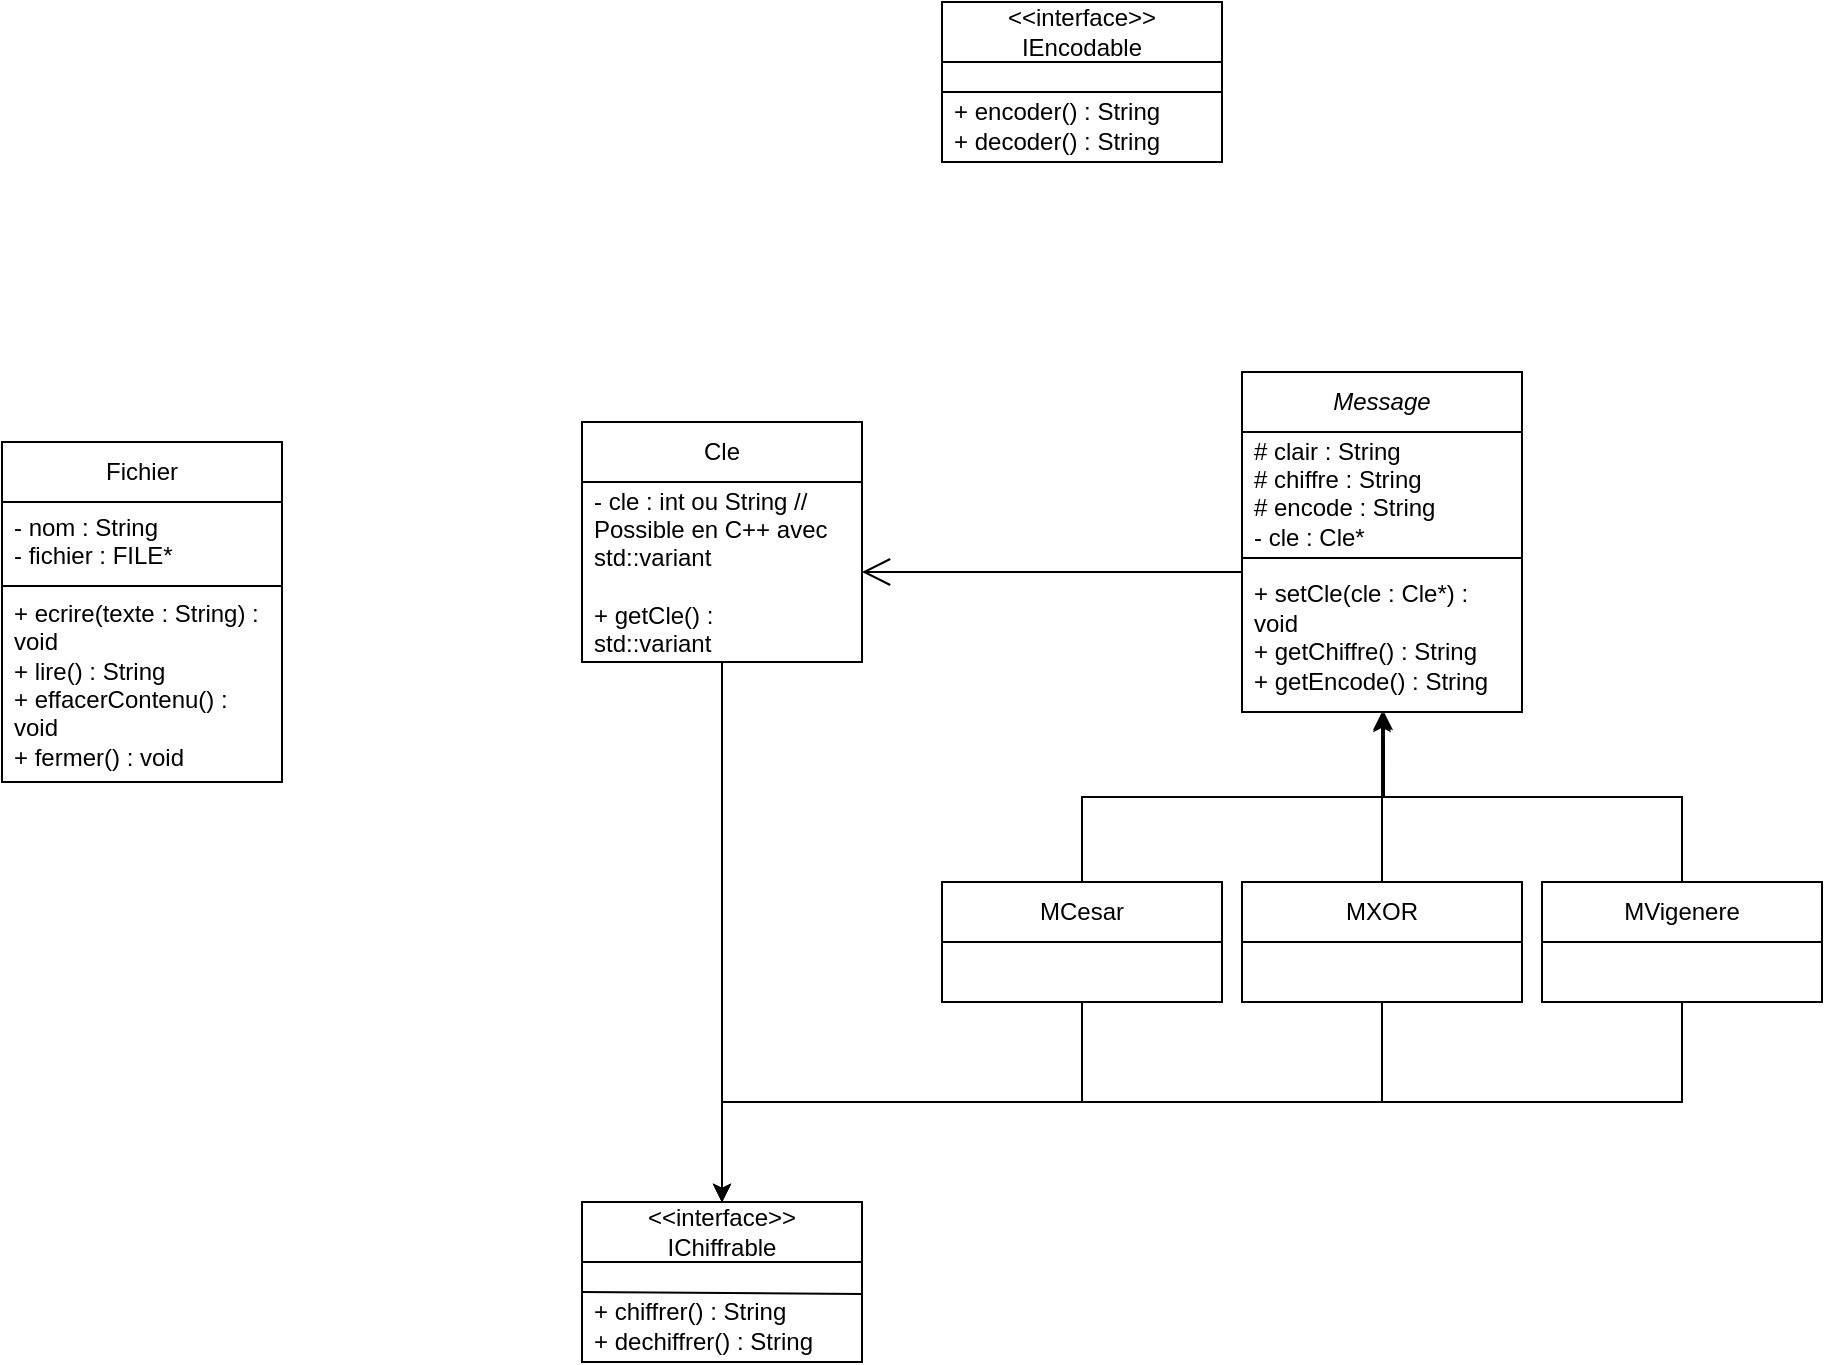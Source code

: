 <mxfile version="26.1.3">
  <diagram name="Page-1" id="uuAKBDWtx0nbvXclEw1l">
    <mxGraphModel dx="2524" dy="910" grid="1" gridSize="10" guides="1" tooltips="1" connect="1" arrows="1" fold="1" page="1" pageScale="1" pageWidth="850" pageHeight="1100" math="0" shadow="0">
      <root>
        <mxCell id="0" />
        <mxCell id="1" parent="0" />
        <mxCell id="7qtRjKIU-RaxOu4gR9cX-1" value="&lt;i&gt;Message&lt;/i&gt;" style="swimlane;fontStyle=0;childLayout=stackLayout;horizontal=1;startSize=30;horizontalStack=0;resizeParent=1;resizeParentMax=0;resizeLast=0;collapsible=1;marginBottom=0;whiteSpace=wrap;html=1;" vertex="1" parent="1">
          <mxGeometry x="400" y="245" width="140" height="170" as="geometry" />
        </mxCell>
        <mxCell id="7qtRjKIU-RaxOu4gR9cX-2" value="&lt;div&gt;# clair : String&lt;/div&gt;&lt;div&gt;# chiffre : String&lt;/div&gt;&lt;div&gt;# encode : String&lt;/div&gt;&lt;div&gt;- cle : Cle*&lt;/div&gt;&lt;div&gt;&lt;br&gt;&lt;/div&gt;&lt;div&gt;+ setCle(cle : Cle*) : void&lt;/div&gt;&lt;div&gt;+ getChiffre() : String&lt;/div&gt;&lt;div&gt;+ getEncode() : String&lt;/div&gt;&lt;div&gt;&lt;br&gt;&lt;/div&gt;" style="text;strokeColor=none;fillColor=none;align=left;verticalAlign=middle;spacingLeft=4;spacingRight=4;overflow=hidden;points=[[0,0.5],[1,0.5]];portConstraint=eastwest;rotatable=0;whiteSpace=wrap;html=1;" vertex="1" parent="7qtRjKIU-RaxOu4gR9cX-1">
          <mxGeometry y="30" width="140" height="140" as="geometry" />
        </mxCell>
        <mxCell id="7qtRjKIU-RaxOu4gR9cX-28" value="" style="endArrow=none;html=1;rounded=0;entryX=1;entryY=0.45;entryDx=0;entryDy=0;entryPerimeter=0;exitX=0;exitY=0.45;exitDx=0;exitDy=0;exitPerimeter=0;" edge="1" parent="7qtRjKIU-RaxOu4gR9cX-1" source="7qtRjKIU-RaxOu4gR9cX-2" target="7qtRjKIU-RaxOu4gR9cX-2">
          <mxGeometry width="50" height="50" relative="1" as="geometry">
            <mxPoint x="-130" y="210" as="sourcePoint" />
            <mxPoint x="-80" y="160" as="targetPoint" />
          </mxGeometry>
        </mxCell>
        <mxCell id="7qtRjKIU-RaxOu4gR9cX-5" value="&lt;div&gt;&amp;lt;&amp;lt;interface&amp;gt;&amp;gt;&lt;/div&gt;&lt;div&gt;IChiffrable&lt;/div&gt;" style="swimlane;fontStyle=0;childLayout=stackLayout;horizontal=1;startSize=30;horizontalStack=0;resizeParent=1;resizeParentMax=0;resizeLast=0;collapsible=1;marginBottom=0;whiteSpace=wrap;html=1;" vertex="1" parent="1">
          <mxGeometry x="70" y="660" width="140" height="80" as="geometry" />
        </mxCell>
        <mxCell id="7qtRjKIU-RaxOu4gR9cX-6" value="&lt;div&gt;&lt;br&gt;&lt;/div&gt;&lt;div&gt;+ chiffrer() : String&lt;/div&gt;&lt;div&gt;+ dechiffrer() : String&lt;/div&gt;" style="text;strokeColor=none;fillColor=none;align=left;verticalAlign=middle;spacingLeft=4;spacingRight=4;overflow=hidden;points=[[0,0.5],[1,0.5]];portConstraint=eastwest;rotatable=0;whiteSpace=wrap;html=1;" vertex="1" parent="7qtRjKIU-RaxOu4gR9cX-5">
          <mxGeometry y="30" width="140" height="50" as="geometry" />
        </mxCell>
        <mxCell id="7qtRjKIU-RaxOu4gR9cX-17" value="" style="endArrow=none;html=1;rounded=0;entryX=1;entryY=0.32;entryDx=0;entryDy=0;entryPerimeter=0;exitX=0;exitY=0.3;exitDx=0;exitDy=0;exitPerimeter=0;" edge="1" parent="7qtRjKIU-RaxOu4gR9cX-5" source="7qtRjKIU-RaxOu4gR9cX-6" target="7qtRjKIU-RaxOu4gR9cX-6">
          <mxGeometry width="50" height="50" relative="1" as="geometry">
            <mxPoint x="-140" y="90" as="sourcePoint" />
            <mxPoint x="-90" y="40" as="targetPoint" />
          </mxGeometry>
        </mxCell>
        <mxCell id="7qtRjKIU-RaxOu4gR9cX-9" value="&lt;div&gt;&amp;lt;&amp;lt;interface&amp;gt;&amp;gt;&lt;/div&gt;&lt;div&gt;IEncodable&lt;/div&gt;" style="swimlane;fontStyle=0;childLayout=stackLayout;horizontal=1;startSize=30;horizontalStack=0;resizeParent=1;resizeParentMax=0;resizeLast=0;collapsible=1;marginBottom=0;whiteSpace=wrap;html=1;" vertex="1" parent="1">
          <mxGeometry x="250" y="60" width="140" height="80" as="geometry" />
        </mxCell>
        <mxCell id="7qtRjKIU-RaxOu4gR9cX-10" value="&lt;div&gt;&lt;br&gt;&lt;/div&gt;&lt;div&gt;+ encoder() : String&lt;/div&gt;&lt;div&gt;+ decoder() : String&lt;/div&gt;" style="text;strokeColor=none;fillColor=none;align=left;verticalAlign=middle;spacingLeft=4;spacingRight=4;overflow=hidden;points=[[0,0.5],[1,0.5]];portConstraint=eastwest;rotatable=0;whiteSpace=wrap;html=1;" vertex="1" parent="7qtRjKIU-RaxOu4gR9cX-9">
          <mxGeometry y="30" width="140" height="50" as="geometry" />
        </mxCell>
        <mxCell id="7qtRjKIU-RaxOu4gR9cX-18" value="" style="endArrow=none;html=1;rounded=0;entryX=1;entryY=0.3;entryDx=0;entryDy=0;entryPerimeter=0;exitX=0;exitY=0.3;exitDx=0;exitDy=0;exitPerimeter=0;" edge="1" parent="7qtRjKIU-RaxOu4gR9cX-9" source="7qtRjKIU-RaxOu4gR9cX-10" target="7qtRjKIU-RaxOu4gR9cX-10">
          <mxGeometry width="50" height="50" relative="1" as="geometry">
            <mxPoint x="-100" y="190" as="sourcePoint" />
            <mxPoint x="-50" y="140" as="targetPoint" />
          </mxGeometry>
        </mxCell>
        <mxCell id="7qtRjKIU-RaxOu4gR9cX-44" style="edgeStyle=orthogonalEdgeStyle;rounded=0;orthogonalLoop=1;jettySize=auto;html=1;exitX=0.5;exitY=1;exitDx=0;exitDy=0;entryX=0.5;entryY=0;entryDx=0;entryDy=0;" edge="1" parent="1" source="7qtRjKIU-RaxOu4gR9cX-13" target="7qtRjKIU-RaxOu4gR9cX-5">
          <mxGeometry relative="1" as="geometry" />
        </mxCell>
        <mxCell id="7qtRjKIU-RaxOu4gR9cX-13" value="Cle" style="swimlane;fontStyle=0;childLayout=stackLayout;horizontal=1;startSize=30;horizontalStack=0;resizeParent=1;resizeParentMax=0;resizeLast=0;collapsible=1;marginBottom=0;whiteSpace=wrap;html=1;" vertex="1" parent="1">
          <mxGeometry x="70" y="270" width="140" height="120" as="geometry" />
        </mxCell>
        <mxCell id="7qtRjKIU-RaxOu4gR9cX-14" value="&lt;div&gt;- cle : int ou String // Possible en C++ avec std::variant&lt;/div&gt;&lt;div&gt;&lt;br&gt;&lt;/div&gt;&lt;div&gt;+ getCle() : &lt;br&gt;&lt;/div&gt;std::variant" style="text;strokeColor=none;fillColor=none;align=left;verticalAlign=middle;spacingLeft=4;spacingRight=4;overflow=hidden;points=[[0,0.5],[1,0.5]];portConstraint=eastwest;rotatable=0;whiteSpace=wrap;html=1;" vertex="1" parent="7qtRjKIU-RaxOu4gR9cX-13">
          <mxGeometry y="30" width="140" height="90" as="geometry" />
        </mxCell>
        <mxCell id="7qtRjKIU-RaxOu4gR9cX-19" value="" style="endArrow=open;endFill=1;endSize=12;html=1;rounded=0;exitX=0;exitY=0.5;exitDx=0;exitDy=0;entryX=1;entryY=0.5;entryDx=0;entryDy=0;" edge="1" parent="1" source="7qtRjKIU-RaxOu4gR9cX-2" target="7qtRjKIU-RaxOu4gR9cX-14">
          <mxGeometry width="160" relative="1" as="geometry">
            <mxPoint x="340" y="470" as="sourcePoint" />
            <mxPoint x="500" y="470" as="targetPoint" />
          </mxGeometry>
        </mxCell>
        <mxCell id="7qtRjKIU-RaxOu4gR9cX-20" value="Fichier" style="swimlane;fontStyle=0;childLayout=stackLayout;horizontal=1;startSize=30;horizontalStack=0;resizeParent=1;resizeParentMax=0;resizeLast=0;collapsible=1;marginBottom=0;whiteSpace=wrap;html=1;" vertex="1" parent="1">
          <mxGeometry x="-220" y="280" width="140" height="170" as="geometry" />
        </mxCell>
        <mxCell id="7qtRjKIU-RaxOu4gR9cX-21" value="&lt;div&gt;- nom : String&lt;/div&gt;&lt;div&gt;- fichier : FILE*&lt;/div&gt;&lt;div&gt;&lt;br&gt;&lt;/div&gt;&lt;div&gt;+ ecrire(texte : String) : void&lt;/div&gt;&lt;div&gt;+ lire() : String&lt;/div&gt;&lt;div&gt;+ effacerContenu() : void&lt;/div&gt;&lt;div&gt;+ fermer() : void&lt;/div&gt;" style="text;strokeColor=none;fillColor=none;align=left;verticalAlign=middle;spacingLeft=4;spacingRight=4;overflow=hidden;points=[[0,0.5],[1,0.5]];portConstraint=eastwest;rotatable=0;whiteSpace=wrap;html=1;" vertex="1" parent="7qtRjKIU-RaxOu4gR9cX-20">
          <mxGeometry y="30" width="140" height="140" as="geometry" />
        </mxCell>
        <mxCell id="7qtRjKIU-RaxOu4gR9cX-27" value="" style="endArrow=none;html=1;rounded=0;entryX=1;entryY=0.3;entryDx=0;entryDy=0;entryPerimeter=0;exitX=0;exitY=0.3;exitDx=0;exitDy=0;exitPerimeter=0;" edge="1" parent="7qtRjKIU-RaxOu4gR9cX-20" source="7qtRjKIU-RaxOu4gR9cX-21" target="7qtRjKIU-RaxOu4gR9cX-21">
          <mxGeometry width="50" height="50" relative="1" as="geometry">
            <mxPoint x="-70" y="130" as="sourcePoint" />
            <mxPoint x="-20" y="80" as="targetPoint" />
          </mxGeometry>
        </mxCell>
        <mxCell id="7qtRjKIU-RaxOu4gR9cX-46" style="edgeStyle=orthogonalEdgeStyle;rounded=0;orthogonalLoop=1;jettySize=auto;html=1;exitX=0.5;exitY=1;exitDx=0;exitDy=0;entryX=0.5;entryY=0;entryDx=0;entryDy=0;" edge="1" parent="1" source="7qtRjKIU-RaxOu4gR9cX-33" target="7qtRjKIU-RaxOu4gR9cX-5">
          <mxGeometry relative="1" as="geometry" />
        </mxCell>
        <mxCell id="7qtRjKIU-RaxOu4gR9cX-33" value="MXOR" style="swimlane;fontStyle=0;childLayout=stackLayout;horizontal=1;startSize=30;horizontalStack=0;resizeParent=1;resizeParentMax=0;resizeLast=0;collapsible=1;marginBottom=0;whiteSpace=wrap;html=1;" vertex="1" parent="1">
          <mxGeometry x="400" y="500" width="140" height="60" as="geometry" />
        </mxCell>
        <mxCell id="7qtRjKIU-RaxOu4gR9cX-34" value="&lt;div&gt;&lt;br&gt;&lt;/div&gt;" style="text;strokeColor=none;fillColor=none;align=left;verticalAlign=middle;spacingLeft=4;spacingRight=4;overflow=hidden;points=[[0,0.5],[1,0.5]];portConstraint=eastwest;rotatable=0;whiteSpace=wrap;html=1;" vertex="1" parent="7qtRjKIU-RaxOu4gR9cX-33">
          <mxGeometry y="30" width="140" height="30" as="geometry" />
        </mxCell>
        <mxCell id="7qtRjKIU-RaxOu4gR9cX-47" style="edgeStyle=orthogonalEdgeStyle;rounded=0;orthogonalLoop=1;jettySize=auto;html=1;exitX=0.5;exitY=1;exitDx=0;exitDy=0;entryX=0.5;entryY=0;entryDx=0;entryDy=0;" edge="1" parent="1" source="7qtRjKIU-RaxOu4gR9cX-35" target="7qtRjKIU-RaxOu4gR9cX-5">
          <mxGeometry relative="1" as="geometry" />
        </mxCell>
        <mxCell id="7qtRjKIU-RaxOu4gR9cX-35" value="MVigenere" style="swimlane;fontStyle=0;childLayout=stackLayout;horizontal=1;startSize=30;horizontalStack=0;resizeParent=1;resizeParentMax=0;resizeLast=0;collapsible=1;marginBottom=0;whiteSpace=wrap;html=1;" vertex="1" parent="1">
          <mxGeometry x="550" y="500" width="140" height="60" as="geometry" />
        </mxCell>
        <mxCell id="7qtRjKIU-RaxOu4gR9cX-36" value="&lt;div&gt;&lt;br&gt;&lt;/div&gt;" style="text;strokeColor=none;fillColor=none;align=left;verticalAlign=middle;spacingLeft=4;spacingRight=4;overflow=hidden;points=[[0,0.5],[1,0.5]];portConstraint=eastwest;rotatable=0;whiteSpace=wrap;html=1;" vertex="1" parent="7qtRjKIU-RaxOu4gR9cX-35">
          <mxGeometry y="30" width="140" height="30" as="geometry" />
        </mxCell>
        <mxCell id="7qtRjKIU-RaxOu4gR9cX-40" style="edgeStyle=orthogonalEdgeStyle;rounded=0;orthogonalLoop=1;jettySize=auto;html=1;exitX=0.5;exitY=0;exitDx=0;exitDy=0;entryX=0.5;entryY=1;entryDx=0;entryDy=0;" edge="1" parent="1" source="7qtRjKIU-RaxOu4gR9cX-37" target="7qtRjKIU-RaxOu4gR9cX-1">
          <mxGeometry relative="1" as="geometry" />
        </mxCell>
        <mxCell id="7qtRjKIU-RaxOu4gR9cX-45" style="edgeStyle=orthogonalEdgeStyle;rounded=0;orthogonalLoop=1;jettySize=auto;html=1;exitX=0.5;exitY=1;exitDx=0;exitDy=0;entryX=0.5;entryY=0;entryDx=0;entryDy=0;" edge="1" parent="1" source="7qtRjKIU-RaxOu4gR9cX-37" target="7qtRjKIU-RaxOu4gR9cX-5">
          <mxGeometry relative="1" as="geometry" />
        </mxCell>
        <mxCell id="7qtRjKIU-RaxOu4gR9cX-37" value="MCesar" style="swimlane;fontStyle=0;childLayout=stackLayout;horizontal=1;startSize=30;horizontalStack=0;resizeParent=1;resizeParentMax=0;resizeLast=0;collapsible=1;marginBottom=0;whiteSpace=wrap;html=1;" vertex="1" parent="1">
          <mxGeometry x="250" y="500" width="140" height="60" as="geometry" />
        </mxCell>
        <mxCell id="7qtRjKIU-RaxOu4gR9cX-38" value="&lt;div&gt;&lt;br&gt;&lt;/div&gt;" style="text;strokeColor=none;fillColor=none;align=left;verticalAlign=middle;spacingLeft=4;spacingRight=4;overflow=hidden;points=[[0,0.5],[1,0.5]];portConstraint=eastwest;rotatable=0;whiteSpace=wrap;html=1;" vertex="1" parent="7qtRjKIU-RaxOu4gR9cX-37">
          <mxGeometry y="30" width="140" height="30" as="geometry" />
        </mxCell>
        <mxCell id="7qtRjKIU-RaxOu4gR9cX-41" style="edgeStyle=orthogonalEdgeStyle;rounded=0;orthogonalLoop=1;jettySize=auto;html=1;entryX=0.5;entryY=1.007;entryDx=0;entryDy=0;entryPerimeter=0;" edge="1" parent="1" source="7qtRjKIU-RaxOu4gR9cX-33" target="7qtRjKIU-RaxOu4gR9cX-2">
          <mxGeometry relative="1" as="geometry" />
        </mxCell>
        <mxCell id="7qtRjKIU-RaxOu4gR9cX-42" style="edgeStyle=orthogonalEdgeStyle;rounded=0;orthogonalLoop=1;jettySize=auto;html=1;exitX=0.5;exitY=0;exitDx=0;exitDy=0;entryX=0.507;entryY=1;entryDx=0;entryDy=0;entryPerimeter=0;" edge="1" parent="1" source="7qtRjKIU-RaxOu4gR9cX-35" target="7qtRjKIU-RaxOu4gR9cX-2">
          <mxGeometry relative="1" as="geometry" />
        </mxCell>
      </root>
    </mxGraphModel>
  </diagram>
</mxfile>
